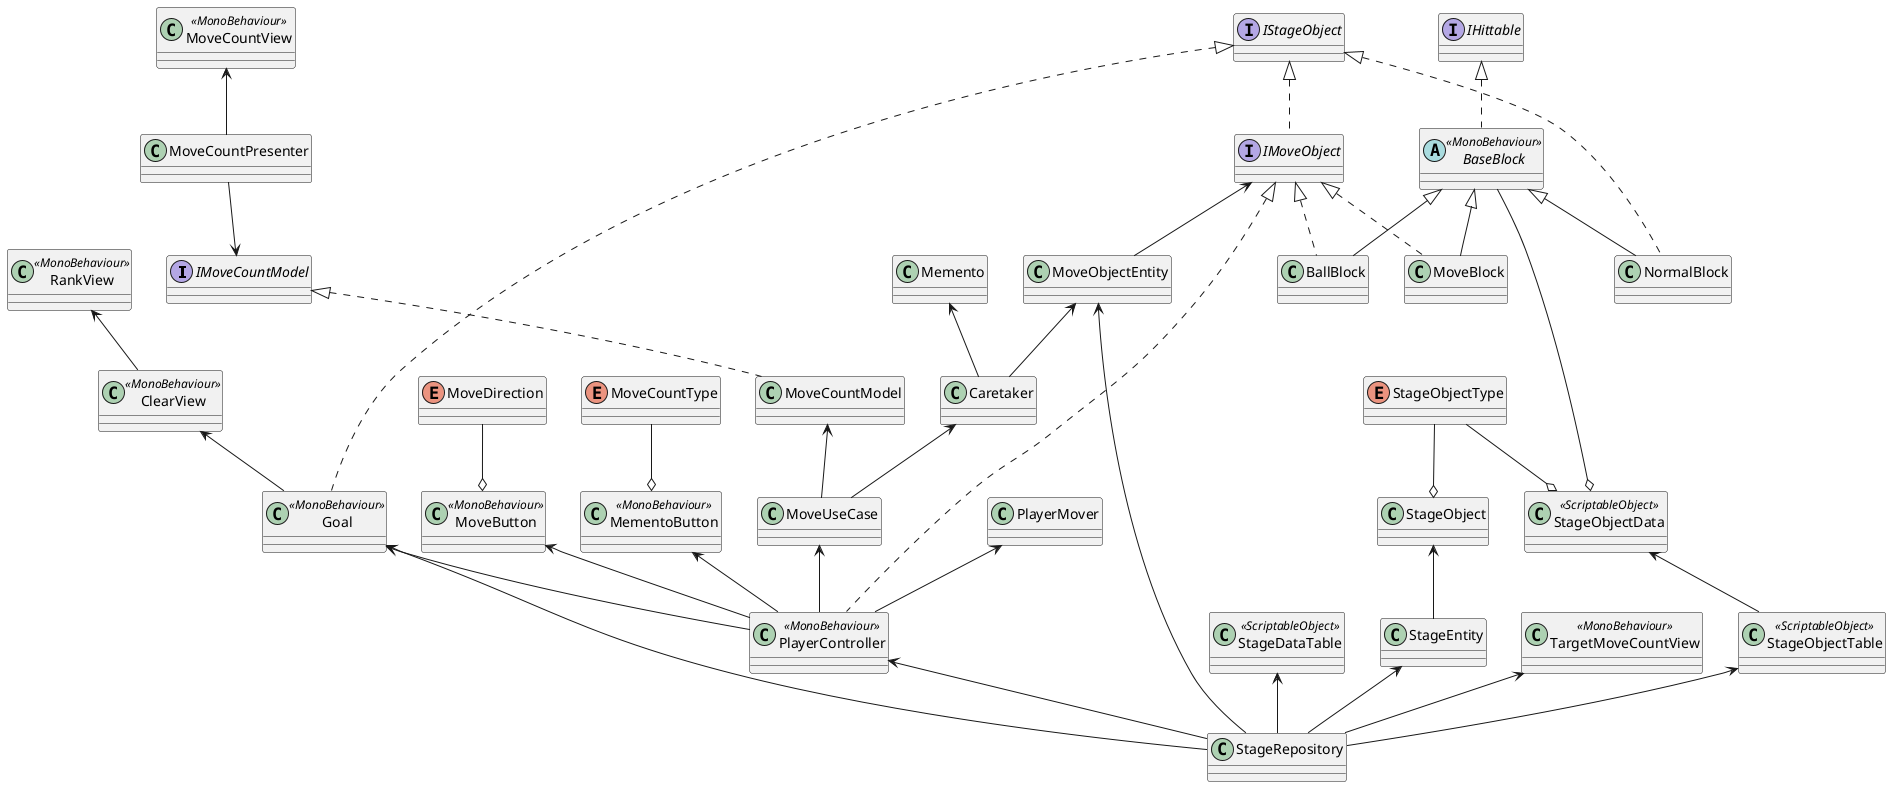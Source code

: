 @startuml

interface IMoveCountModel
class MoveCountModel
class MoveCountView<<MonoBehaviour>>
class MoveCountPresenter
enum MoveCountType

IMoveCountModel <|.. MoveCountModel
IMoveCountModel <-up- MoveCountPresenter
MoveCountView <-- MoveCountPresenter


class PlayerController<<MonoBehaviour>>
class PlayerMover
class MoveUseCase
class MoveButton<<MonoBehaviour>>
enum MoveDirection

MoveButton o-up- MoveDirection
Caretaker <-- MoveUseCase
MoveCountModel <-- MoveUseCase
IMoveObject <|.. PlayerController
PlayerMover <-- PlayerController
MoveUseCase <-- PlayerController
MoveButton <-- PlayerController
Goal <-- PlayerController


class Caretaker
class Memento
class MementoButton<<MonoBehaviour>>

MoveObjectEntity <-- Caretaker
Memento <-- Caretaker
IMoveObject <-- MoveObjectEntity
MementoButton o-up- MoveCountType
MementoButton <-- PlayerController

class StageDataTable<<ScriptableObject>>
class StageRepository
class StageEntity
class StageObject
class TargetMoveCountView<<MonoBehaviour>>
enum StageObjectType

MoveObjectEntity <-- StageRepository
PlayerController <-- StageRepository
Goal <- StageRepository
StageDataTable <-- StageRepository
StageObjectTable <-- StageRepository
StageEntity <-- StageRepository
TargetMoveCountView <-- StageRepository
StageObject <-- StageEntity
StageObject o-up- StageObjectType

interface IStageObject
interface IMoveObject
class MoveObjectEntity
class Goal<<MonoBehaviour>>

IStageObject <|.. IMoveObject
IStageObject <|.. Goal

interface IHittable
abstract class BaseBlock<<MonoBehaviour>>
class NormalBlock
class MoveBlock
class BallBlock

IHittable <|.. BaseBlock
BaseBlock <|-- NormalBlock
BaseBlock <|-- MoveBlock
BaseBlock <|-- BallBlock
IStageObject <|.. NormalBlock
IMoveObject <|.. MoveBlock
IMoveObject <|.. BallBlock

class StageObjectData<<ScriptableObject>>
class StageObjectTable<<ScriptableObject>>

StageObjectData <-- StageObjectTable
StageObjectData o-up- BaseBlock
StageObjectData o-up- StageObjectType

class ClearView<<MonoBehaviour>>
class RankView<<MonoBehaviour>>

RankView <-- ClearView
ClearView <-- Goal

@enduml